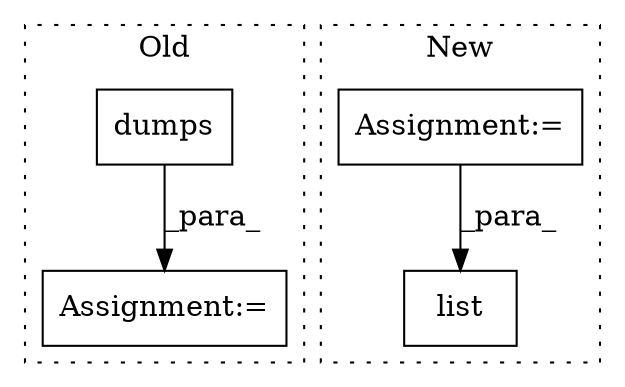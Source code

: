 digraph G {
subgraph cluster0 {
1 [label="dumps" a="32" s="607,640" l="6,1" shape="box"];
3 [label="Assignment:=" a="7" s="590" l="1" shape="box"];
label = "Old";
style="dotted";
}
subgraph cluster1 {
2 [label="list" a="32" s="851,900" l="5,1" shape="box"];
4 [label="Assignment:=" a="7" s="682" l="1" shape="box"];
label = "New";
style="dotted";
}
1 -> 3 [label="_para_"];
4 -> 2 [label="_para_"];
}